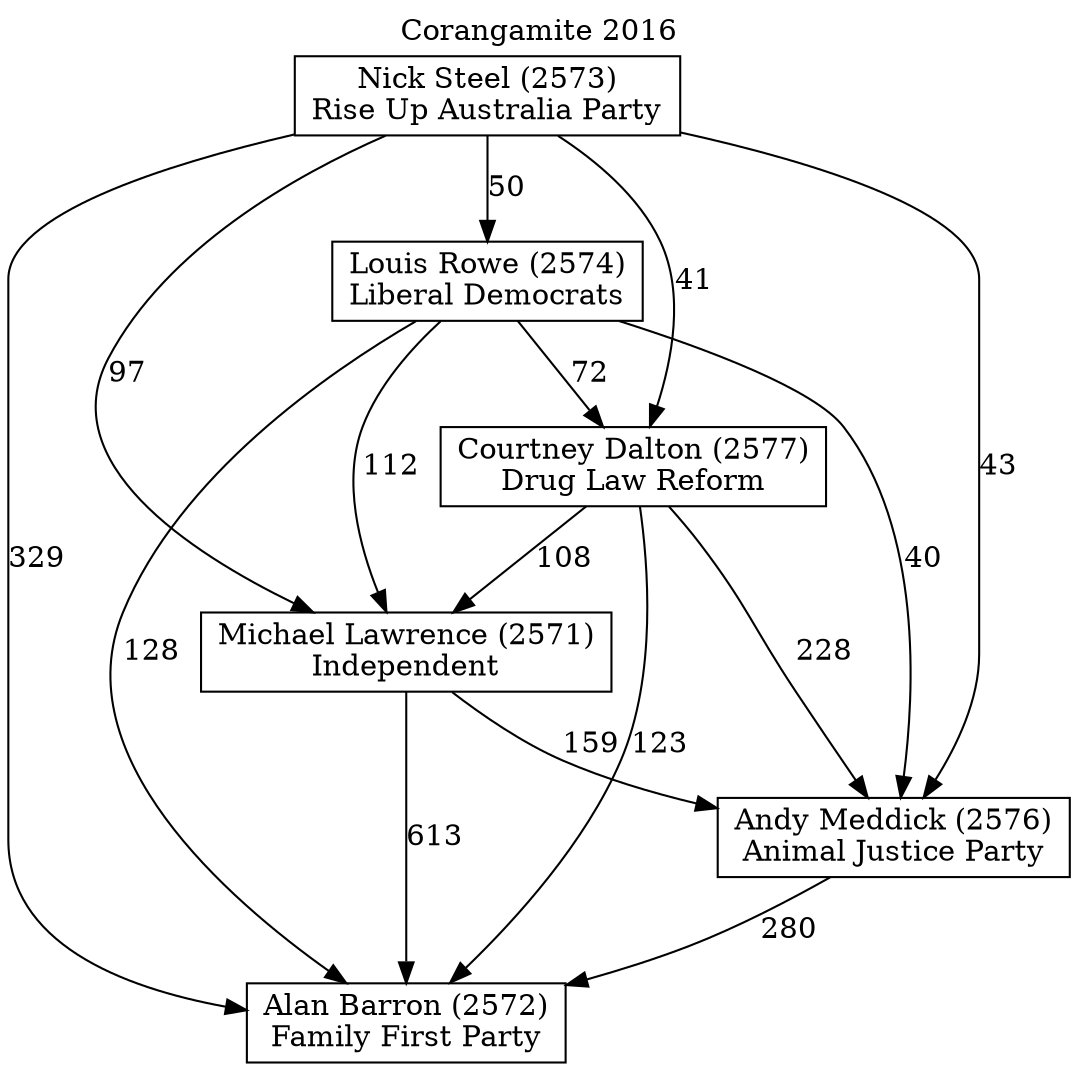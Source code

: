 // House preference flow
digraph "Alan Barron (2572)_Corangamite_2016" {
	graph [label="Corangamite 2016" labelloc=t mclimit=10]
	node [shape=box]
	"Nick Steel (2573)" [label="Nick Steel (2573)
Rise Up Australia Party"]
	"Michael Lawrence (2571)" [label="Michael Lawrence (2571)
Independent"]
	"Andy Meddick (2576)" [label="Andy Meddick (2576)
Animal Justice Party"]
	"Courtney Dalton (2577)" [label="Courtney Dalton (2577)
Drug Law Reform"]
	"Louis Rowe (2574)" [label="Louis Rowe (2574)
Liberal Democrats"]
	"Alan Barron (2572)" [label="Alan Barron (2572)
Family First Party"]
	"Louis Rowe (2574)" -> "Andy Meddick (2576)" [label=40]
	"Courtney Dalton (2577)" -> "Andy Meddick (2576)" [label=228]
	"Courtney Dalton (2577)" -> "Michael Lawrence (2571)" [label=108]
	"Nick Steel (2573)" -> "Alan Barron (2572)" [label=329]
	"Michael Lawrence (2571)" -> "Andy Meddick (2576)" [label=159]
	"Louis Rowe (2574)" -> "Michael Lawrence (2571)" [label=112]
	"Louis Rowe (2574)" -> "Alan Barron (2572)" [label=128]
	"Nick Steel (2573)" -> "Louis Rowe (2574)" [label=50]
	"Courtney Dalton (2577)" -> "Alan Barron (2572)" [label=123]
	"Michael Lawrence (2571)" -> "Alan Barron (2572)" [label=613]
	"Nick Steel (2573)" -> "Andy Meddick (2576)" [label=43]
	"Louis Rowe (2574)" -> "Courtney Dalton (2577)" [label=72]
	"Nick Steel (2573)" -> "Michael Lawrence (2571)" [label=97]
	"Andy Meddick (2576)" -> "Alan Barron (2572)" [label=280]
	"Nick Steel (2573)" -> "Courtney Dalton (2577)" [label=41]
}
